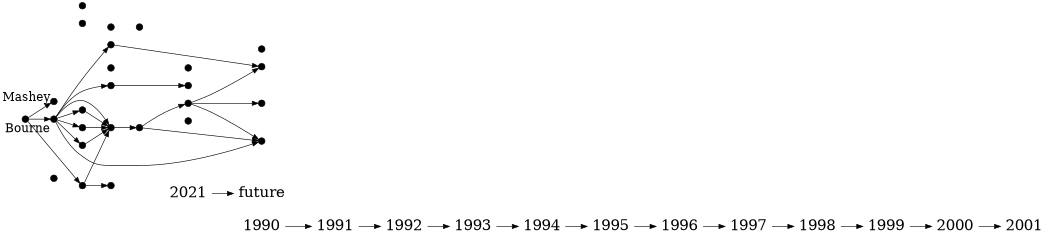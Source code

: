 digraph {
    rankdir=LR
    size="7,8";
    node [fontsize=24, shape = plaintext];

    1990 -> 1991;
    1991 -> 1992;
    1992 -> 1993;
    1993 -> 1994;
    1994 -> 1995;
    1995 -> 1996;
    1996 -> 1997;
    1997 -> 1998;
    1998 -> 1999;
    1999 -> 2000;
    2000 -> 2001;
    2021 -> future;

    node [fontsize=20, shape=point width=0.15];
    { rank=same;  1976 Mashey [xlabel="Mashey"] Bourne [xlabel="Bourne"]; }
    { rank=same;  1978 Formshell csh; }
    { rank=same;  1980 esh vsh; }
    { rank=same;  1982 ksh "System-V"; }
    { rank=same;  1984 v9sh tcsh; }
    { rank=same;  1986 "ksh-i"; }
    { rank=same;  1988 KornShell Perl rc; }
    { rank=same;  1990 tcl Bash; }
    { rank=same;  "future" POSIX "ksh-POSIX"; }

    Thompson -> Mashey;
    Thompson -> Bourne;
    Thompson -> csh;
    csh -> tcsh;
    Bourne -> ksh;
    Bourne -> esh;
    Bourne -> vsh;
    Bourne -> "System-V";
    Bourne -> v9sh;
    v9sh -> rc;
    Bourne -> Bash;
    "ksh-i" -> Bash;
    KornShell -> Bash;
    esh -> ksh;
    vsh -> ksh;
    Formshell -> ksh;
    csh -> ksh;
    KornShell -> POSIX;
    "System-V" -> POSIX;
    ksh -> "ksh-i";
    "ksh-i" -> KornShell;
    KornShell -> "ksh-POSIX";
    Bourne -> Formshell;

    edge [style=invis];
    1984 -> v9sh -> tcsh ;
    1988 -> rc -> KornShell;
    Formshell -> csh;
    KornShell -> Perl;
}